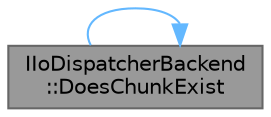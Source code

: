 digraph "IIoDispatcherBackend::DoesChunkExist"
{
 // INTERACTIVE_SVG=YES
 // LATEX_PDF_SIZE
  bgcolor="transparent";
  edge [fontname=Helvetica,fontsize=10,labelfontname=Helvetica,labelfontsize=10];
  node [fontname=Helvetica,fontsize=10,shape=box,height=0.2,width=0.4];
  rankdir="LR";
  Node1 [id="Node000001",label="IIoDispatcherBackend\l::DoesChunkExist",height=0.2,width=0.4,color="gray40", fillcolor="grey60", style="filled", fontcolor="black",tooltip="Returns whether specified range of the chunk exists."];
  Node1 -> Node1 [id="edge1_Node000001_Node000001",color="steelblue1",style="solid",tooltip=" "];
}
